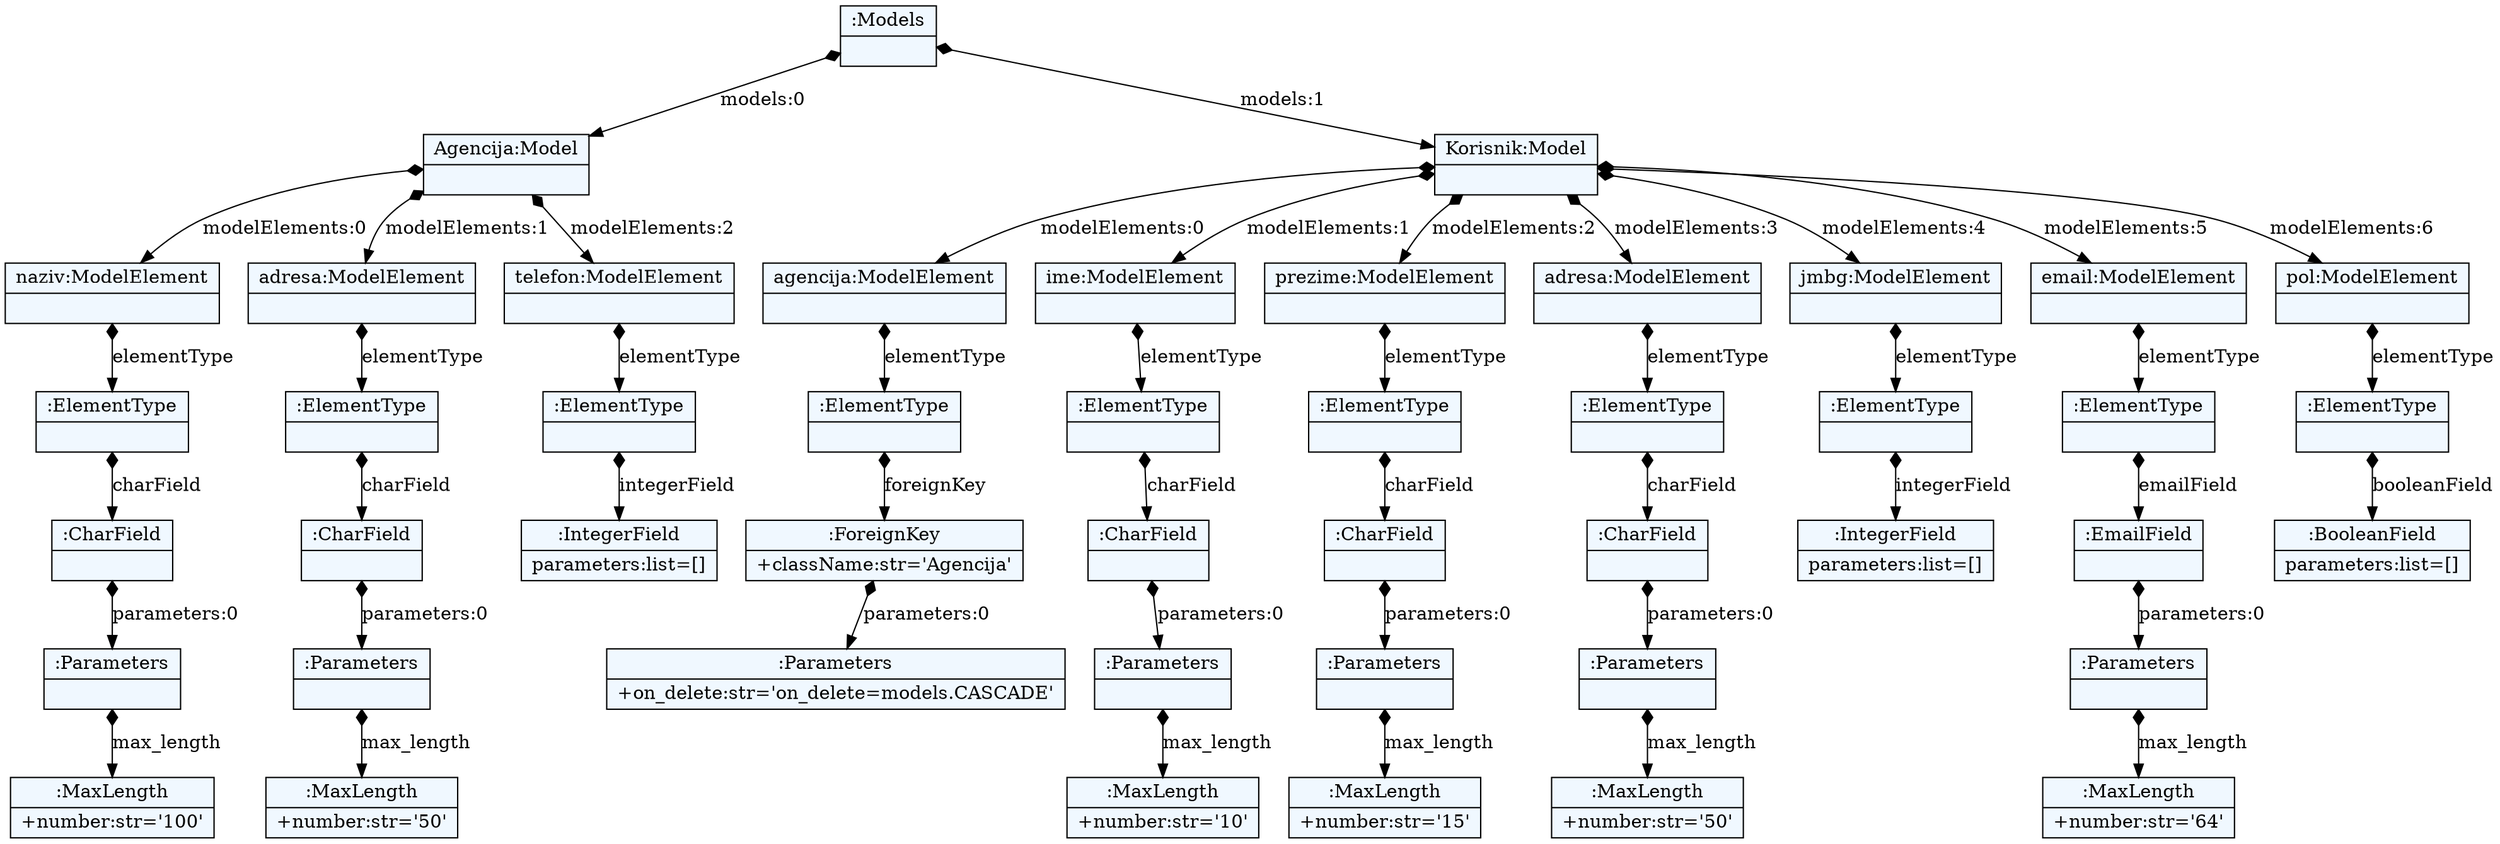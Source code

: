
    digraph xtext {
    fontname = "Bitstream Vera Sans"
    fontsize = 8
    node[
        shape=record,
        style=filled,
        fillcolor=aliceblue
    ]
    nodesep = 0.3
    edge[dir=black,arrowtail=empty]


1741468502392 -> 1741468503848 [label="models:0" arrowtail=diamond dir=both]
1741468503848 -> 1741468533200 [label="modelElements:0" arrowtail=diamond dir=both]
1741468533200 -> 1741468533088 [label="elementType" arrowtail=diamond dir=both]
1741468533088 -> 1741468533368 [label="charField" arrowtail=diamond dir=both]
1741468533368 -> 1741468533592 [label="parameters:0" arrowtail=diamond dir=both]
1741468533592 -> 1741468533704 [label="max_length" arrowtail=diamond dir=both]
1741468533704[label="{:MaxLength|+number:str='100'\l}"]
1741468533592[label="{:Parameters|}"]
1741468533368[label="{:CharField|}"]
1741468533088[label="{:ElementType|}"]
1741468533200[label="{naziv:ModelElement|}"]
1741468503848 -> 1741468533032 [label="modelElements:1" arrowtail=diamond dir=both]
1741468533032 -> 1741468533424 [label="elementType" arrowtail=diamond dir=both]
1741468533424 -> 1741468533536 [label="charField" arrowtail=diamond dir=both]
1741468533536 -> 1741468533928 [label="parameters:0" arrowtail=diamond dir=both]
1741468533928 -> 1741468533984 [label="max_length" arrowtail=diamond dir=both]
1741468533984[label="{:MaxLength|+number:str='50'\l}"]
1741468533928[label="{:Parameters|}"]
1741468533536[label="{:CharField|}"]
1741468533424[label="{:ElementType|}"]
1741468533032[label="{adresa:ModelElement|}"]
1741468503848 -> 1741468532920 [label="modelElements:2" arrowtail=diamond dir=both]
1741468532920 -> 1741468533648 [label="elementType" arrowtail=diamond dir=both]
1741468533648 -> 1741468533816 [label="integerField" arrowtail=diamond dir=both]
1741468533816[label="{:IntegerField|parameters:list=[]\l}"]
1741468533648[label="{:ElementType|}"]
1741468532920[label="{telefon:ModelElement|}"]
1741468503848[label="{Agencija:Model|}"]
1741468502392 -> 1741468504016 [label="models:1" arrowtail=diamond dir=both]
1741468504016 -> 1741468533312 [label="modelElements:0" arrowtail=diamond dir=both]
1741468533312 -> 1741468534040 [label="elementType" arrowtail=diamond dir=both]
1741468534040 -> 1741468534208 [label="foreignKey" arrowtail=diamond dir=both]
1741468534208 -> 1741468534320 [label="parameters:0" arrowtail=diamond dir=both]
1741468534320[label="{:Parameters|+on_delete:str='on_delete=models.CASCADE'\l}"]
1741468534208[label="{:ForeignKey|+className:str='Agencija'\l}"]
1741468534040[label="{:ElementType|}"]
1741468533312[label="{agencija:ModelElement|}"]
1741468504016 -> 1741468533760 [label="modelElements:1" arrowtail=diamond dir=both]
1741468533760 -> 1741468534152 [label="elementType" arrowtail=diamond dir=both]
1741468534152 -> 1741468534376 [label="charField" arrowtail=diamond dir=both]
1741468534376 -> 1741468534600 [label="parameters:0" arrowtail=diamond dir=both]
1741468534600 -> 1741468534712 [label="max_length" arrowtail=diamond dir=both]
1741468534712[label="{:MaxLength|+number:str='10'\l}"]
1741468534600[label="{:Parameters|}"]
1741468534376[label="{:CharField|}"]
1741468534152[label="{:ElementType|}"]
1741468533760[label="{ime:ModelElement|}"]
1741468504016 -> 1741468533872 [label="modelElements:2" arrowtail=diamond dir=both]
1741468533872 -> 1741468534432 [label="elementType" arrowtail=diamond dir=both]
1741468534432 -> 1741468534488 [label="charField" arrowtail=diamond dir=both]
1741468534488 -> 1741468534936 [label="parameters:0" arrowtail=diamond dir=both]
1741468534936 -> 1741468534992 [label="max_length" arrowtail=diamond dir=both]
1741468534992[label="{:MaxLength|+number:str='15'\l}"]
1741468534936[label="{:Parameters|}"]
1741468534488[label="{:CharField|}"]
1741468534432[label="{:ElementType|}"]
1741468533872[label="{prezime:ModelElement|}"]
1741468504016 -> 1741468534096 [label="modelElements:3" arrowtail=diamond dir=both]
1741468534096 -> 1741468534656 [label="elementType" arrowtail=diamond dir=both]
1741468534656 -> 1741468534824 [label="charField" arrowtail=diamond dir=both]
1741468534824 -> 1741468535216 [label="parameters:0" arrowtail=diamond dir=both]
1741468535216 -> 1741468535272 [label="max_length" arrowtail=diamond dir=both]
1741468535272[label="{:MaxLength|+number:str='50'\l}"]
1741468535216[label="{:Parameters|}"]
1741468534824[label="{:CharField|}"]
1741468534656[label="{:ElementType|}"]
1741468534096[label="{adresa:ModelElement|}"]
1741468504016 -> 1741468534264 [label="modelElements:4" arrowtail=diamond dir=both]
1741468534264 -> 1741468534880 [label="elementType" arrowtail=diamond dir=both]
1741468534880 -> 1741468535104 [label="integerField" arrowtail=diamond dir=both]
1741468535104[label="{:IntegerField|parameters:list=[]\l}"]
1741468534880[label="{:ElementType|}"]
1741468534264[label="{jmbg:ModelElement|}"]
1741468504016 -> 1741468534544 [label="modelElements:5" arrowtail=diamond dir=both]
1741468534544 -> 1741468535160 [label="elementType" arrowtail=diamond dir=both]
1741468535160 -> 1741468535384 [label="emailField" arrowtail=diamond dir=both]
1741468535384 -> 1741468535608 [label="parameters:0" arrowtail=diamond dir=both]
1741468535608 -> 1741468535720 [label="max_length" arrowtail=diamond dir=both]
1741468535720[label="{:MaxLength|+number:str='64'\l}"]
1741468535608[label="{:Parameters|}"]
1741468535384[label="{:EmailField|}"]
1741468535160[label="{:ElementType|}"]
1741468534544[label="{email:ModelElement|}"]
1741468504016 -> 1741468534768 [label="modelElements:6" arrowtail=diamond dir=both]
1741468534768 -> 1741468535496 [label="elementType" arrowtail=diamond dir=both]
1741468535496 -> 1741468535552 [label="booleanField" arrowtail=diamond dir=both]
1741468535552[label="{:BooleanField|parameters:list=[]\l}"]
1741468535496[label="{:ElementType|}"]
1741468534768[label="{pol:ModelElement|}"]
1741468504016[label="{Korisnik:Model|}"]
1741468502392[label="{:Models|}"]

}
